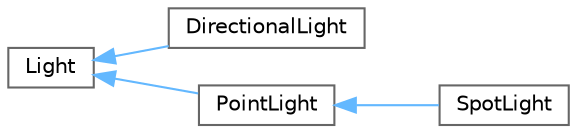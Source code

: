 digraph "Graphical Class Hierarchy"
{
 // LATEX_PDF_SIZE
  bgcolor="transparent";
  edge [fontname=Helvetica,fontsize=10,labelfontname=Helvetica,labelfontsize=10];
  node [fontname=Helvetica,fontsize=10,shape=box,height=0.2,width=0.4];
  rankdir="LR";
  Node0 [id="Node000000",label="Light",height=0.2,width=0.4,color="grey40", fillcolor="white", style="filled",URL="$class_light.html",tooltip=" "];
  Node0 -> Node1 [id="edge2_Node000000_Node000001",dir="back",color="steelblue1",style="solid",tooltip=" "];
  Node1 [id="Node000001",label="DirectionalLight",height=0.2,width=0.4,color="grey40", fillcolor="white", style="filled",URL="$class_directional_light.html",tooltip=" "];
  Node0 -> Node2 [id="edge3_Node000000_Node000002",dir="back",color="steelblue1",style="solid",tooltip=" "];
  Node2 [id="Node000002",label="PointLight",height=0.2,width=0.4,color="grey40", fillcolor="white", style="filled",URL="$class_point_light.html",tooltip=" "];
  Node2 -> Node3 [id="edge4_Node000002_Node000003",dir="back",color="steelblue1",style="solid",tooltip=" "];
  Node3 [id="Node000003",label="SpotLight",height=0.2,width=0.4,color="grey40", fillcolor="white", style="filled",URL="$class_spot_light.html",tooltip=" "];
}

